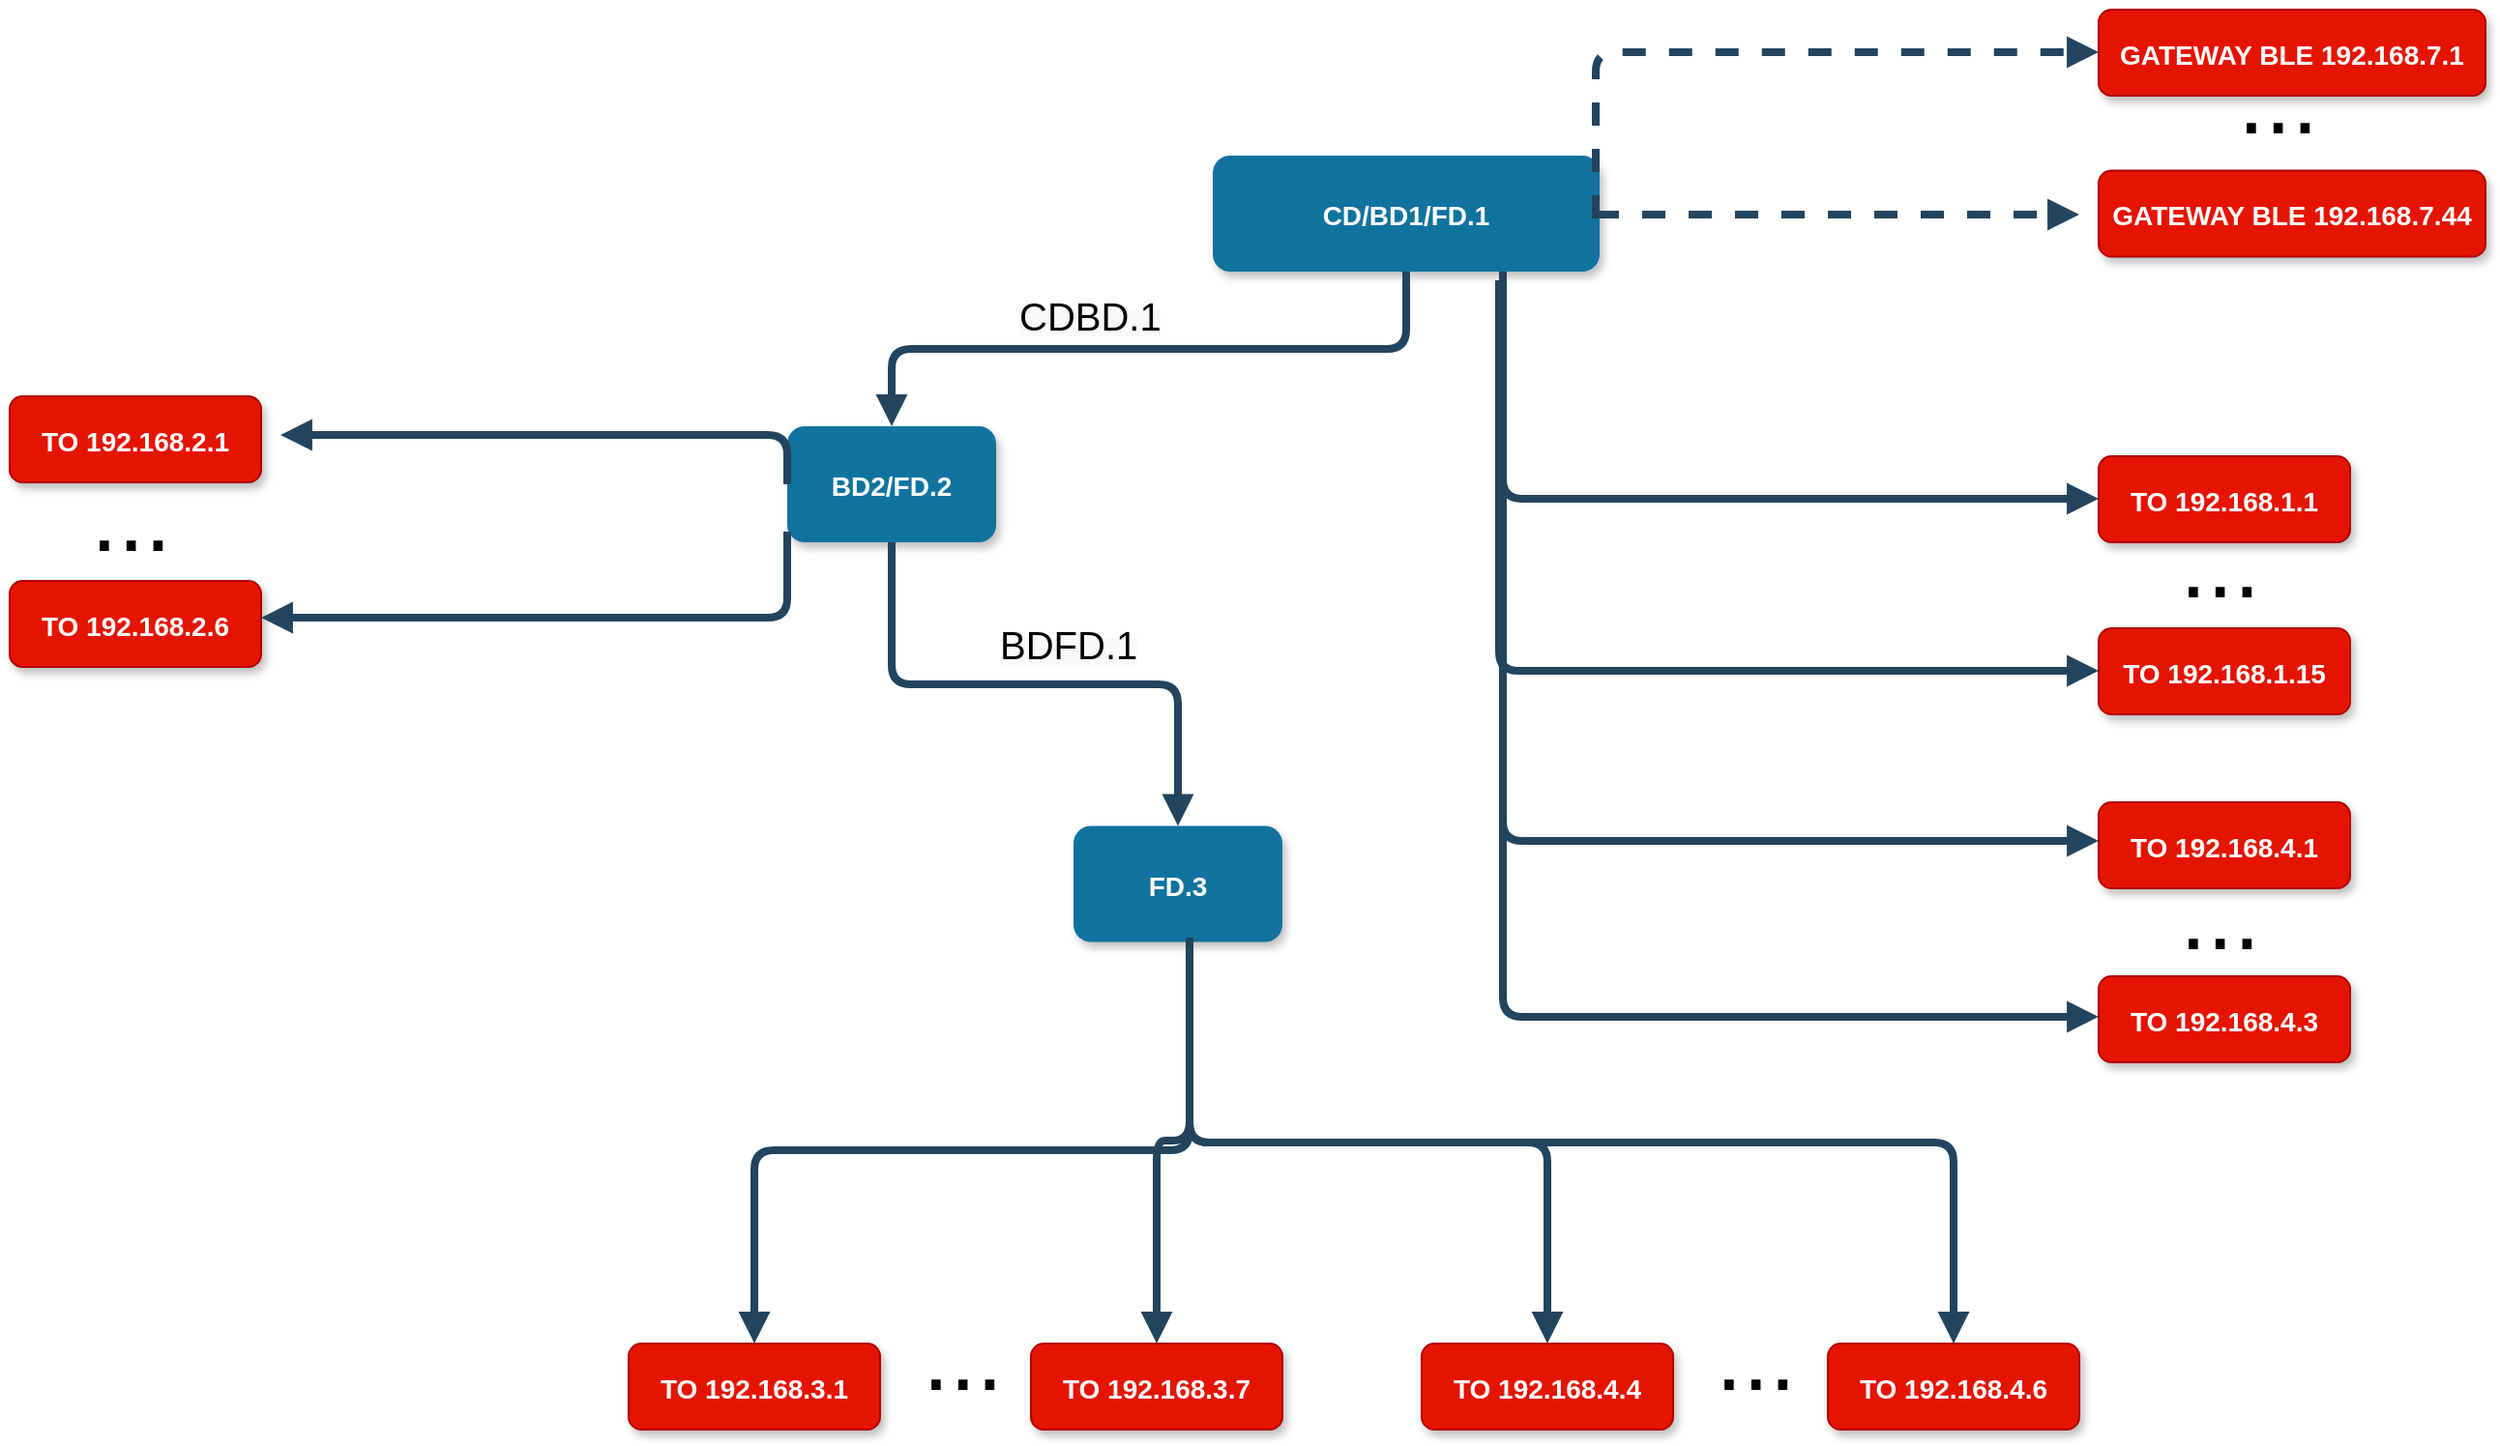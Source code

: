 <mxfile version="13.1.14" type="device"><diagram name="Page-1" id="97916047-d0de-89f5-080d-49f4d83e522f"><mxGraphModel dx="1730" dy="832" grid="0" gridSize="10" guides="1" tooltips="1" connect="1" arrows="1" fold="1" page="1" pageScale="1.5" pageWidth="1169" pageHeight="827" background="#ffffff" math="0" shadow="0"><root><mxCell id="0"/><mxCell id="1" parent="0"/><mxCell id="2" value="CD/BD1/FD.1" style="rounded=1;fillColor=#10739E;strokeColor=none;shadow=1;gradientColor=none;fontStyle=1;fontColor=#FFFFFF;fontSize=14;" parent="1" vertex="1"><mxGeometry x="672" y="205.5" width="200" height="60" as="geometry"/></mxCell><mxCell id="3" value="BD2/FD.2" style="rounded=1;fillColor=#10739E;strokeColor=none;shadow=1;gradientColor=none;fontStyle=1;fontColor=#FFFFFF;fontSize=14;" parent="1" vertex="1"><mxGeometry x="452" y="345.5" width="108" height="60" as="geometry"/></mxCell><mxCell id="29" value="" style="edgeStyle=elbowEdgeStyle;elbow=vertical;strokeWidth=4;endArrow=block;endFill=1;fontStyle=1;strokeColor=#23445D;" parent="1" source="2" target="3" edge="1"><mxGeometry x="22" y="165.5" width="100" height="100" as="geometry"><mxPoint x="22" y="265.5" as="sourcePoint"/><mxPoint x="122" y="165.5" as="targetPoint"/></mxGeometry></mxCell><mxCell id="SUt_w6cRy2D2jiuORVox-56" value="FD.3" style="rounded=1;fillColor=#10739E;strokeColor=none;shadow=1;gradientColor=none;fontStyle=1;fontColor=#FFFFFF;fontSize=14;" parent="1" vertex="1"><mxGeometry x="600" y="552.25" width="108" height="60" as="geometry"/></mxCell><mxCell id="SUt_w6cRy2D2jiuORVox-58" value="" style="edgeStyle=elbowEdgeStyle;elbow=vertical;strokeWidth=4;endArrow=block;endFill=1;fontStyle=1;strokeColor=#23445D;entryX=0.5;entryY=0;entryDx=0;entryDy=0;" parent="1" target="SUt_w6cRy2D2jiuORVox-56" edge="1"><mxGeometry x="-244" y="305.5" width="100" height="100" as="geometry"><mxPoint x="506" y="405.5" as="sourcePoint"/><mxPoint x="240.0" y="485.5" as="targetPoint"/></mxGeometry></mxCell><mxCell id="SUt_w6cRy2D2jiuORVox-59" value="TO 192.168.1.1" style="rounded=1;fillColor=#e51400;strokeColor=#B20000;shadow=1;fontStyle=1;fontColor=#ffffff;fontSize=14;" parent="1" vertex="1"><mxGeometry x="1130" y="361" width="130" height="44.5" as="geometry"/></mxCell><mxCell id="SUt_w6cRy2D2jiuORVox-60" value="TO 192.168.1.15" style="rounded=1;fillColor=#e51400;strokeColor=#B20000;shadow=1;fontStyle=1;fontColor=#ffffff;fontSize=14;" parent="1" vertex="1"><mxGeometry x="1130" y="450" width="130" height="44.5" as="geometry"/></mxCell><mxCell id="SUt_w6cRy2D2jiuORVox-63" value="TO 192.168.4.1" style="rounded=1;fillColor=#e51400;strokeColor=#B20000;shadow=1;fontStyle=1;fontColor=#ffffff;fontSize=14;" parent="1" vertex="1"><mxGeometry x="1130" y="540" width="130" height="44.5" as="geometry"/></mxCell><mxCell id="SUt_w6cRy2D2jiuORVox-64" value="TO 192.168.4.3" style="rounded=1;fillColor=#e51400;strokeColor=#B20000;shadow=1;fontStyle=1;fontColor=#ffffff;fontSize=14;" parent="1" vertex="1"><mxGeometry x="1130" y="630" width="130" height="44.5" as="geometry"/></mxCell><mxCell id="SUt_w6cRy2D2jiuORVox-65" value="" style="edgeStyle=elbowEdgeStyle;elbow=vertical;strokeWidth=4;endArrow=block;endFill=1;fontStyle=1;strokeColor=#23445D;entryX=0;entryY=0.5;entryDx=0;entryDy=0;" parent="1" target="SUt_w6cRy2D2jiuORVox-60" edge="1"><mxGeometry x="155" y="210" width="100" height="100" as="geometry"><mxPoint x="820" y="270" as="sourcePoint"/><mxPoint x="1100" y="280" as="targetPoint"/><Array as="points"><mxPoint x="990" y="472"/><mxPoint x="1060" y="520"/><mxPoint x="1060" y="440"/><mxPoint x="1050" y="440"/><mxPoint x="950" y="380"/><mxPoint x="990" y="380"/><mxPoint x="900" y="370"/><mxPoint x="1000" y="480"/></Array></mxGeometry></mxCell><mxCell id="SUt_w6cRy2D2jiuORVox-67" value="" style="edgeStyle=elbowEdgeStyle;elbow=vertical;strokeWidth=4;endArrow=block;endFill=1;fontStyle=1;strokeColor=#23445D;entryX=0;entryY=0.5;entryDx=0;entryDy=0;exitX=0.75;exitY=1;exitDx=0;exitDy=0;" parent="1" edge="1"><mxGeometry x="165" y="220" width="100" height="100" as="geometry"><mxPoint x="822" y="265.5" as="sourcePoint"/><mxPoint x="1130" y="383.25" as="targetPoint"/><Array as="points"><mxPoint x="960" y="383"/><mxPoint x="1070" y="530"/><mxPoint x="1070" y="450"/><mxPoint x="1060" y="450"/><mxPoint x="960" y="390"/><mxPoint x="1000" y="390"/><mxPoint x="910" y="380"/><mxPoint x="1010" y="490"/></Array></mxGeometry></mxCell><mxCell id="SUt_w6cRy2D2jiuORVox-68" value="" style="edgeStyle=elbowEdgeStyle;elbow=vertical;strokeWidth=4;endArrow=block;endFill=1;fontStyle=1;strokeColor=#23445D;" parent="1" edge="1"><mxGeometry x="165" y="334.5" width="100" height="100" as="geometry"><mxPoint x="822" y="270" as="sourcePoint"/><mxPoint x="1130" y="560" as="targetPoint"/><Array as="points"><mxPoint x="980" y="560"/><mxPoint x="1070" y="644.5"/><mxPoint x="1070" y="564.5"/><mxPoint x="1060" y="564.5"/><mxPoint x="960" y="504.5"/><mxPoint x="1000" y="504.5"/><mxPoint x="910" y="494.5"/><mxPoint x="1010" y="604.5"/></Array></mxGeometry></mxCell><mxCell id="SUt_w6cRy2D2jiuORVox-72" value="&lt;div style=&quot;text-align: center&quot;&gt;&lt;span style=&quot;font-size: 50px&quot;&gt;&lt;font face=&quot;helvetica&quot;&gt;...&lt;/font&gt;&lt;/span&gt;&lt;/div&gt;" style="text;whiteSpace=wrap;html=1;" parent="1" vertex="1"><mxGeometry x="1170" y="380" width="70" height="40" as="geometry"/></mxCell><mxCell id="SUt_w6cRy2D2jiuORVox-73" value="&lt;div style=&quot;text-align: center&quot;&gt;&lt;span style=&quot;font-size: 50px&quot;&gt;&lt;font face=&quot;helvetica&quot;&gt;...&lt;/font&gt;&lt;/span&gt;&lt;/div&gt;" style="text;whiteSpace=wrap;html=1;" parent="1" vertex="1"><mxGeometry x="1170" y="562.25" width="70" height="40" as="geometry"/></mxCell><mxCell id="SUt_w6cRy2D2jiuORVox-74" value="TO 192.168.3.1" style="rounded=1;fillColor=#e51400;strokeColor=#B20000;shadow=1;fontStyle=1;fontColor=#ffffff;fontSize=14;" parent="1" vertex="1"><mxGeometry x="370" y="820" width="130" height="44.5" as="geometry"/></mxCell><mxCell id="SUt_w6cRy2D2jiuORVox-77" value="TO 192.168.3.7" style="rounded=1;fillColor=#e51400;strokeColor=#B20000;shadow=1;fontStyle=1;fontColor=#ffffff;fontSize=14;" parent="1" vertex="1"><mxGeometry x="578" y="820" width="130" height="44.5" as="geometry"/></mxCell><mxCell id="SUt_w6cRy2D2jiuORVox-78" value="&lt;div style=&quot;text-align: center&quot;&gt;&lt;span style=&quot;font-size: 50px&quot;&gt;&lt;font face=&quot;helvetica&quot;&gt;...&lt;/font&gt;&lt;/span&gt;&lt;/div&gt;" style="text;whiteSpace=wrap;html=1;" parent="1" vertex="1"><mxGeometry x="520" y="790" width="70" height="40" as="geometry"/></mxCell><mxCell id="SUt_w6cRy2D2jiuORVox-80" value="TO 192.168.4.4" style="rounded=1;fillColor=#e51400;strokeColor=#B20000;shadow=1;fontStyle=1;fontColor=#ffffff;fontSize=14;" parent="1" vertex="1"><mxGeometry x="780" y="820" width="130" height="44.5" as="geometry"/></mxCell><mxCell id="SUt_w6cRy2D2jiuORVox-81" value="TO 192.168.4.6" style="rounded=1;fillColor=#e51400;strokeColor=#B20000;shadow=1;fontStyle=1;fontColor=#ffffff;fontSize=14;" parent="1" vertex="1"><mxGeometry x="990" y="820" width="130" height="44.5" as="geometry"/></mxCell><mxCell id="SUt_w6cRy2D2jiuORVox-82" value="&lt;div style=&quot;text-align: center&quot;&gt;&lt;span style=&quot;font-size: 50px&quot;&gt;&lt;font face=&quot;helvetica&quot;&gt;...&lt;/font&gt;&lt;/span&gt;&lt;/div&gt;" style="text;whiteSpace=wrap;html=1;" parent="1" vertex="1"><mxGeometry x="930" y="790" width="70" height="40" as="geometry"/></mxCell><mxCell id="SUt_w6cRy2D2jiuORVox-83" value="" style="edgeStyle=elbowEdgeStyle;elbow=vertical;strokeWidth=4;endArrow=block;endFill=1;fontStyle=1;strokeColor=#23445D;entryX=0.5;entryY=0;entryDx=0;entryDy=0;" parent="1" target="SUt_w6cRy2D2jiuORVox-81" edge="1"><mxGeometry x="-90" y="512.25" width="100" height="100" as="geometry"><mxPoint x="660" y="612" as="sourcePoint"/><mxPoint x="808.0" y="759" as="targetPoint"/></mxGeometry></mxCell><mxCell id="SUt_w6cRy2D2jiuORVox-84" value="" style="edgeStyle=elbowEdgeStyle;elbow=vertical;strokeWidth=4;endArrow=block;endFill=1;fontStyle=1;strokeColor=#23445D;entryX=0.5;entryY=0;entryDx=0;entryDy=0;" parent="1" target="SUt_w6cRy2D2jiuORVox-80" edge="1"><mxGeometry x="-80" y="512.25" width="100" height="100" as="geometry"><mxPoint x="660" y="612" as="sourcePoint"/><mxPoint x="1065" y="820" as="targetPoint"/></mxGeometry></mxCell><mxCell id="SUt_w6cRy2D2jiuORVox-85" value="" style="edgeStyle=elbowEdgeStyle;elbow=vertical;strokeWidth=4;endArrow=block;endFill=1;fontStyle=1;strokeColor=#23445D;entryX=0.5;entryY=0;entryDx=0;entryDy=0;" parent="1" target="SUt_w6cRy2D2jiuORVox-77" edge="1"><mxGeometry x="-70" y="522.25" width="100" height="100" as="geometry"><mxPoint x="660" y="610" as="sourcePoint"/><mxPoint x="855" y="830" as="targetPoint"/></mxGeometry></mxCell><mxCell id="SUt_w6cRy2D2jiuORVox-86" value="" style="edgeStyle=elbowEdgeStyle;elbow=vertical;strokeWidth=4;endArrow=block;endFill=1;fontStyle=1;strokeColor=#23445D;entryX=0.5;entryY=0;entryDx=0;entryDy=0;" parent="1" target="SUt_w6cRy2D2jiuORVox-74" edge="1"><mxGeometry x="-60" y="532.25" width="100" height="100" as="geometry"><mxPoint x="660" y="620" as="sourcePoint"/><mxPoint x="653" y="830" as="targetPoint"/></mxGeometry></mxCell><mxCell id="SUt_w6cRy2D2jiuORVox-87" value="TO 192.168.2.1" style="rounded=1;fillColor=#e51400;strokeColor=#B20000;shadow=1;fontStyle=1;fontColor=#ffffff;fontSize=14;" parent="1" vertex="1"><mxGeometry x="50" y="330" width="130" height="44.5" as="geometry"/></mxCell><mxCell id="SUt_w6cRy2D2jiuORVox-88" value="TO 192.168.2.6" style="rounded=1;fillColor=#e51400;strokeColor=#B20000;shadow=1;fontStyle=1;fontColor=#ffffff;fontSize=14;" parent="1" vertex="1"><mxGeometry x="50" y="425.5" width="130" height="44.5" as="geometry"/></mxCell><mxCell id="SUt_w6cRy2D2jiuORVox-90" value="" style="edgeStyle=elbowEdgeStyle;elbow=vertical;strokeWidth=4;endArrow=block;endFill=1;fontStyle=1;strokeColor=#23445D;exitX=0;exitY=0.5;exitDx=0;exitDy=0;" parent="1" source="3" edge="1"><mxGeometry x="-417" y="114.5" width="100" height="100" as="geometry"><mxPoint x="240" y="160" as="sourcePoint"/><mxPoint x="190" y="350" as="targetPoint"/><Array as="points"><mxPoint x="320" y="350"/><mxPoint x="488" y="424.5"/><mxPoint x="488" y="344.5"/><mxPoint x="478" y="344.5"/><mxPoint x="378" y="284.5"/><mxPoint x="418" y="284.5"/><mxPoint x="328" y="274.5"/><mxPoint x="428" y="384.5"/></Array></mxGeometry></mxCell><mxCell id="SUt_w6cRy2D2jiuORVox-91" value="" style="edgeStyle=elbowEdgeStyle;elbow=vertical;strokeWidth=4;endArrow=block;endFill=1;fontStyle=1;strokeColor=#23445D;" parent="1" edge="1"><mxGeometry x="-427" y="209" width="100" height="100" as="geometry"><mxPoint x="452" y="400" as="sourcePoint"/><mxPoint x="180" y="444.5" as="targetPoint"/><Array as="points"><mxPoint x="310" y="444.5"/><mxPoint x="478" y="519"/><mxPoint x="478" y="439"/><mxPoint x="468" y="439"/><mxPoint x="368" y="379"/><mxPoint x="408" y="379"/><mxPoint x="318" y="369"/><mxPoint x="418" y="479"/></Array></mxGeometry></mxCell><mxCell id="SUt_w6cRy2D2jiuORVox-92" value="&lt;div style=&quot;text-align: center&quot;&gt;&lt;span style=&quot;font-size: 50px&quot;&gt;&lt;font face=&quot;helvetica&quot;&gt;...&lt;/font&gt;&lt;/span&gt;&lt;/div&gt;" style="text;whiteSpace=wrap;html=1;" parent="1" vertex="1"><mxGeometry x="90" y="355.5" width="70" height="40" as="geometry"/></mxCell><mxCell id="SUt_w6cRy2D2jiuORVox-94" value="&lt;span style=&quot;color: rgb(0 , 0 , 0) ; font-family: &amp;#34;calibri&amp;#34; , sans-serif ; font-style: normal ; font-weight: 400 ; letter-spacing: normal ; text-align: left ; text-indent: 0px ; text-transform: none ; word-spacing: 0px ; background-color: rgb(248 , 249 , 250) ; float: none ; display: inline&quot;&gt;&lt;font style=&quot;font-size: 20px&quot;&gt;CDBD.1&lt;/font&gt;&lt;/span&gt;" style="text;whiteSpace=wrap;html=1;" parent="1" vertex="1"><mxGeometry x="570" y="270" width="110" height="40" as="geometry"/></mxCell><mxCell id="SUt_w6cRy2D2jiuORVox-96" value="&lt;span style=&quot;color: rgb(0 , 0 , 0) ; font-family: &amp;#34;calibri&amp;#34; , sans-serif ; font-style: normal ; font-weight: 400 ; letter-spacing: normal ; text-align: left ; text-indent: 0px ; text-transform: none ; word-spacing: 0px ; background-color: rgb(248 , 249 , 250) ; float: none ; display: inline&quot;&gt;&lt;font style=&quot;font-size: 20px&quot;&gt;BDFD.1&lt;/font&gt;&lt;/span&gt;" style="text;whiteSpace=wrap;html=1;" parent="1" vertex="1"><mxGeometry x="560" y="440" width="140" height="40" as="geometry"/></mxCell><mxCell id="O7jE9CJkjDgtrglNfUaN-32" value="" style="edgeStyle=elbowEdgeStyle;elbow=vertical;strokeWidth=4;endArrow=block;endFill=1;fontStyle=1;strokeColor=#23445D;" parent="1" edge="1"><mxGeometry x="165" y="425.5" width="100" height="100" as="geometry"><mxPoint x="822" y="361" as="sourcePoint"/><mxPoint x="1130" y="651" as="targetPoint"/><Array as="points"><mxPoint x="980" y="651"/><mxPoint x="1070" y="735.5"/><mxPoint x="1070" y="655.5"/><mxPoint x="1060" y="655.5"/><mxPoint x="960" y="595.5"/><mxPoint x="1000" y="595.5"/><mxPoint x="910" y="585.5"/><mxPoint x="1010" y="695.5"/></Array></mxGeometry></mxCell><mxCell id="O7jE9CJkjDgtrglNfUaN-33" value="GATEWAY BLE 192.168.7.1" style="rounded=1;fillColor=#e51400;strokeColor=#B20000;shadow=1;fontStyle=1;fontColor=#ffffff;fontSize=14;" parent="1" vertex="1"><mxGeometry x="1130" y="130" width="200" height="44.5" as="geometry"/></mxCell><mxCell id="O7jE9CJkjDgtrglNfUaN-34" value="GATEWAY BLE 192.168.7.44" style="rounded=1;fillColor=#e51400;strokeColor=#B20000;shadow=1;fontStyle=1;fontColor=#ffffff;fontSize=14;" parent="1" vertex="1"><mxGeometry x="1130" y="213.25" width="200" height="44.5" as="geometry"/></mxCell><mxCell id="O7jE9CJkjDgtrglNfUaN-35" value="&lt;div style=&quot;text-align: center&quot;&gt;&lt;span style=&quot;font-size: 50px&quot;&gt;&lt;font face=&quot;helvetica&quot;&gt;...&lt;/font&gt;&lt;/span&gt;&lt;/div&gt;" style="text;whiteSpace=wrap;html=1;" parent="1" vertex="1"><mxGeometry x="1200" y="140" width="70" height="40" as="geometry"/></mxCell><mxCell id="O7jE9CJkjDgtrglNfUaN-36" value="" style="edgeStyle=elbowEdgeStyle;elbow=vertical;strokeWidth=4;endArrow=block;endFill=1;fontStyle=1;strokeColor=#23445D;entryX=0;entryY=0.5;entryDx=0;entryDy=0;dashed=1;" parent="1" target="O7jE9CJkjDgtrglNfUaN-33" edge="1"><mxGeometry x="220" y="192.25" width="100" height="100" as="geometry"><mxPoint x="870" y="238" as="sourcePoint"/><mxPoint x="1185" y="355.5" as="targetPoint"/><Array as="points"><mxPoint x="970" y="152"/><mxPoint x="1125" y="502.25"/><mxPoint x="1125" y="422.25"/><mxPoint x="1115" y="422.25"/><mxPoint x="1015" y="362.25"/><mxPoint x="1055" y="362.25"/><mxPoint x="965" y="352.25"/><mxPoint x="1065" y="462.25"/></Array></mxGeometry></mxCell><mxCell id="O7jE9CJkjDgtrglNfUaN-37" value="" style="edgeStyle=elbowEdgeStyle;elbow=vertical;strokeWidth=4;endArrow=block;endFill=1;fontStyle=1;strokeColor=#23445D;dashed=1;" parent="1" edge="1"><mxGeometry x="230" y="202.25" width="100" height="100" as="geometry"><mxPoint x="870" y="236" as="sourcePoint"/><mxPoint x="1120" y="236" as="targetPoint"/><Array as="points"><mxPoint x="1010" y="236"/><mxPoint x="1135" y="512.25"/><mxPoint x="1135" y="432.25"/><mxPoint x="1125" y="432.25"/><mxPoint x="1025" y="372.25"/><mxPoint x="1065" y="372.25"/><mxPoint x="975" y="362.25"/><mxPoint x="1075" y="472.25"/></Array></mxGeometry></mxCell></root></mxGraphModel></diagram></mxfile>